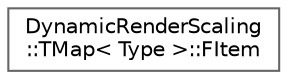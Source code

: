digraph "Graphical Class Hierarchy"
{
 // INTERACTIVE_SVG=YES
 // LATEX_PDF_SIZE
  bgcolor="transparent";
  edge [fontname=Helvetica,fontsize=10,labelfontname=Helvetica,labelfontsize=10];
  node [fontname=Helvetica,fontsize=10,shape=box,height=0.2,width=0.4];
  rankdir="LR";
  Node0 [id="Node000000",label="DynamicRenderScaling\l::TMap\< Type \>::FItem",height=0.2,width=0.4,color="grey40", fillcolor="white", style="filled",URL="$d4/d57/structDynamicRenderScaling_1_1TMap_1_1FItem.html",tooltip=" "];
}
